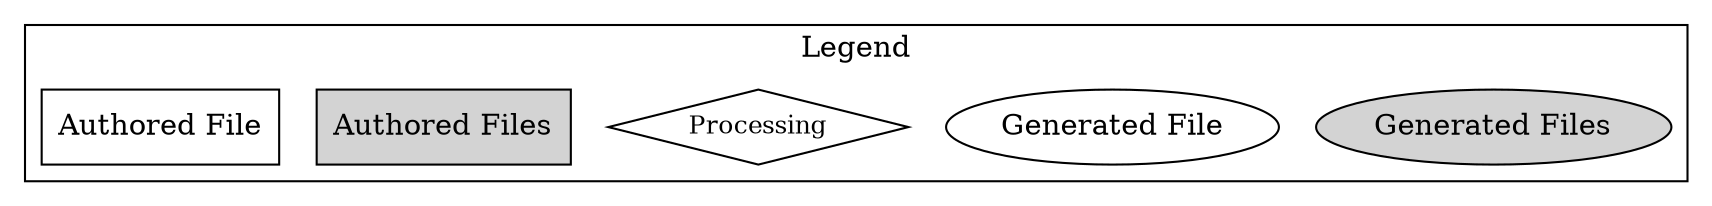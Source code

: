 digraph G {
    compound=true;
    subgraph cluster1 {
        label="Legend";
        "Generated Files" [fillcolor=lightgray style=filled shape=ellipse];
        "Generated File"  [shape=ellipse];
        "Processing"      [shape=diamond fontsize=12];
        "Authored Files"  [fillcolor=lightgray style=filled shape=box];
        "Authored File"   [shape=box];
    }
}
